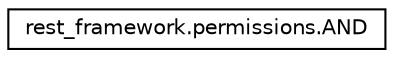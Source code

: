 digraph "Graphical Class Hierarchy"
{
 // LATEX_PDF_SIZE
  edge [fontname="Helvetica",fontsize="10",labelfontname="Helvetica",labelfontsize="10"];
  node [fontname="Helvetica",fontsize="10",shape=record];
  rankdir="LR";
  Node0 [label="rest_framework.permissions.AND",height=0.2,width=0.4,color="black", fillcolor="white", style="filled",URL="$classrest__framework_1_1permissions_1_1_a_n_d.html",tooltip=" "];
}
